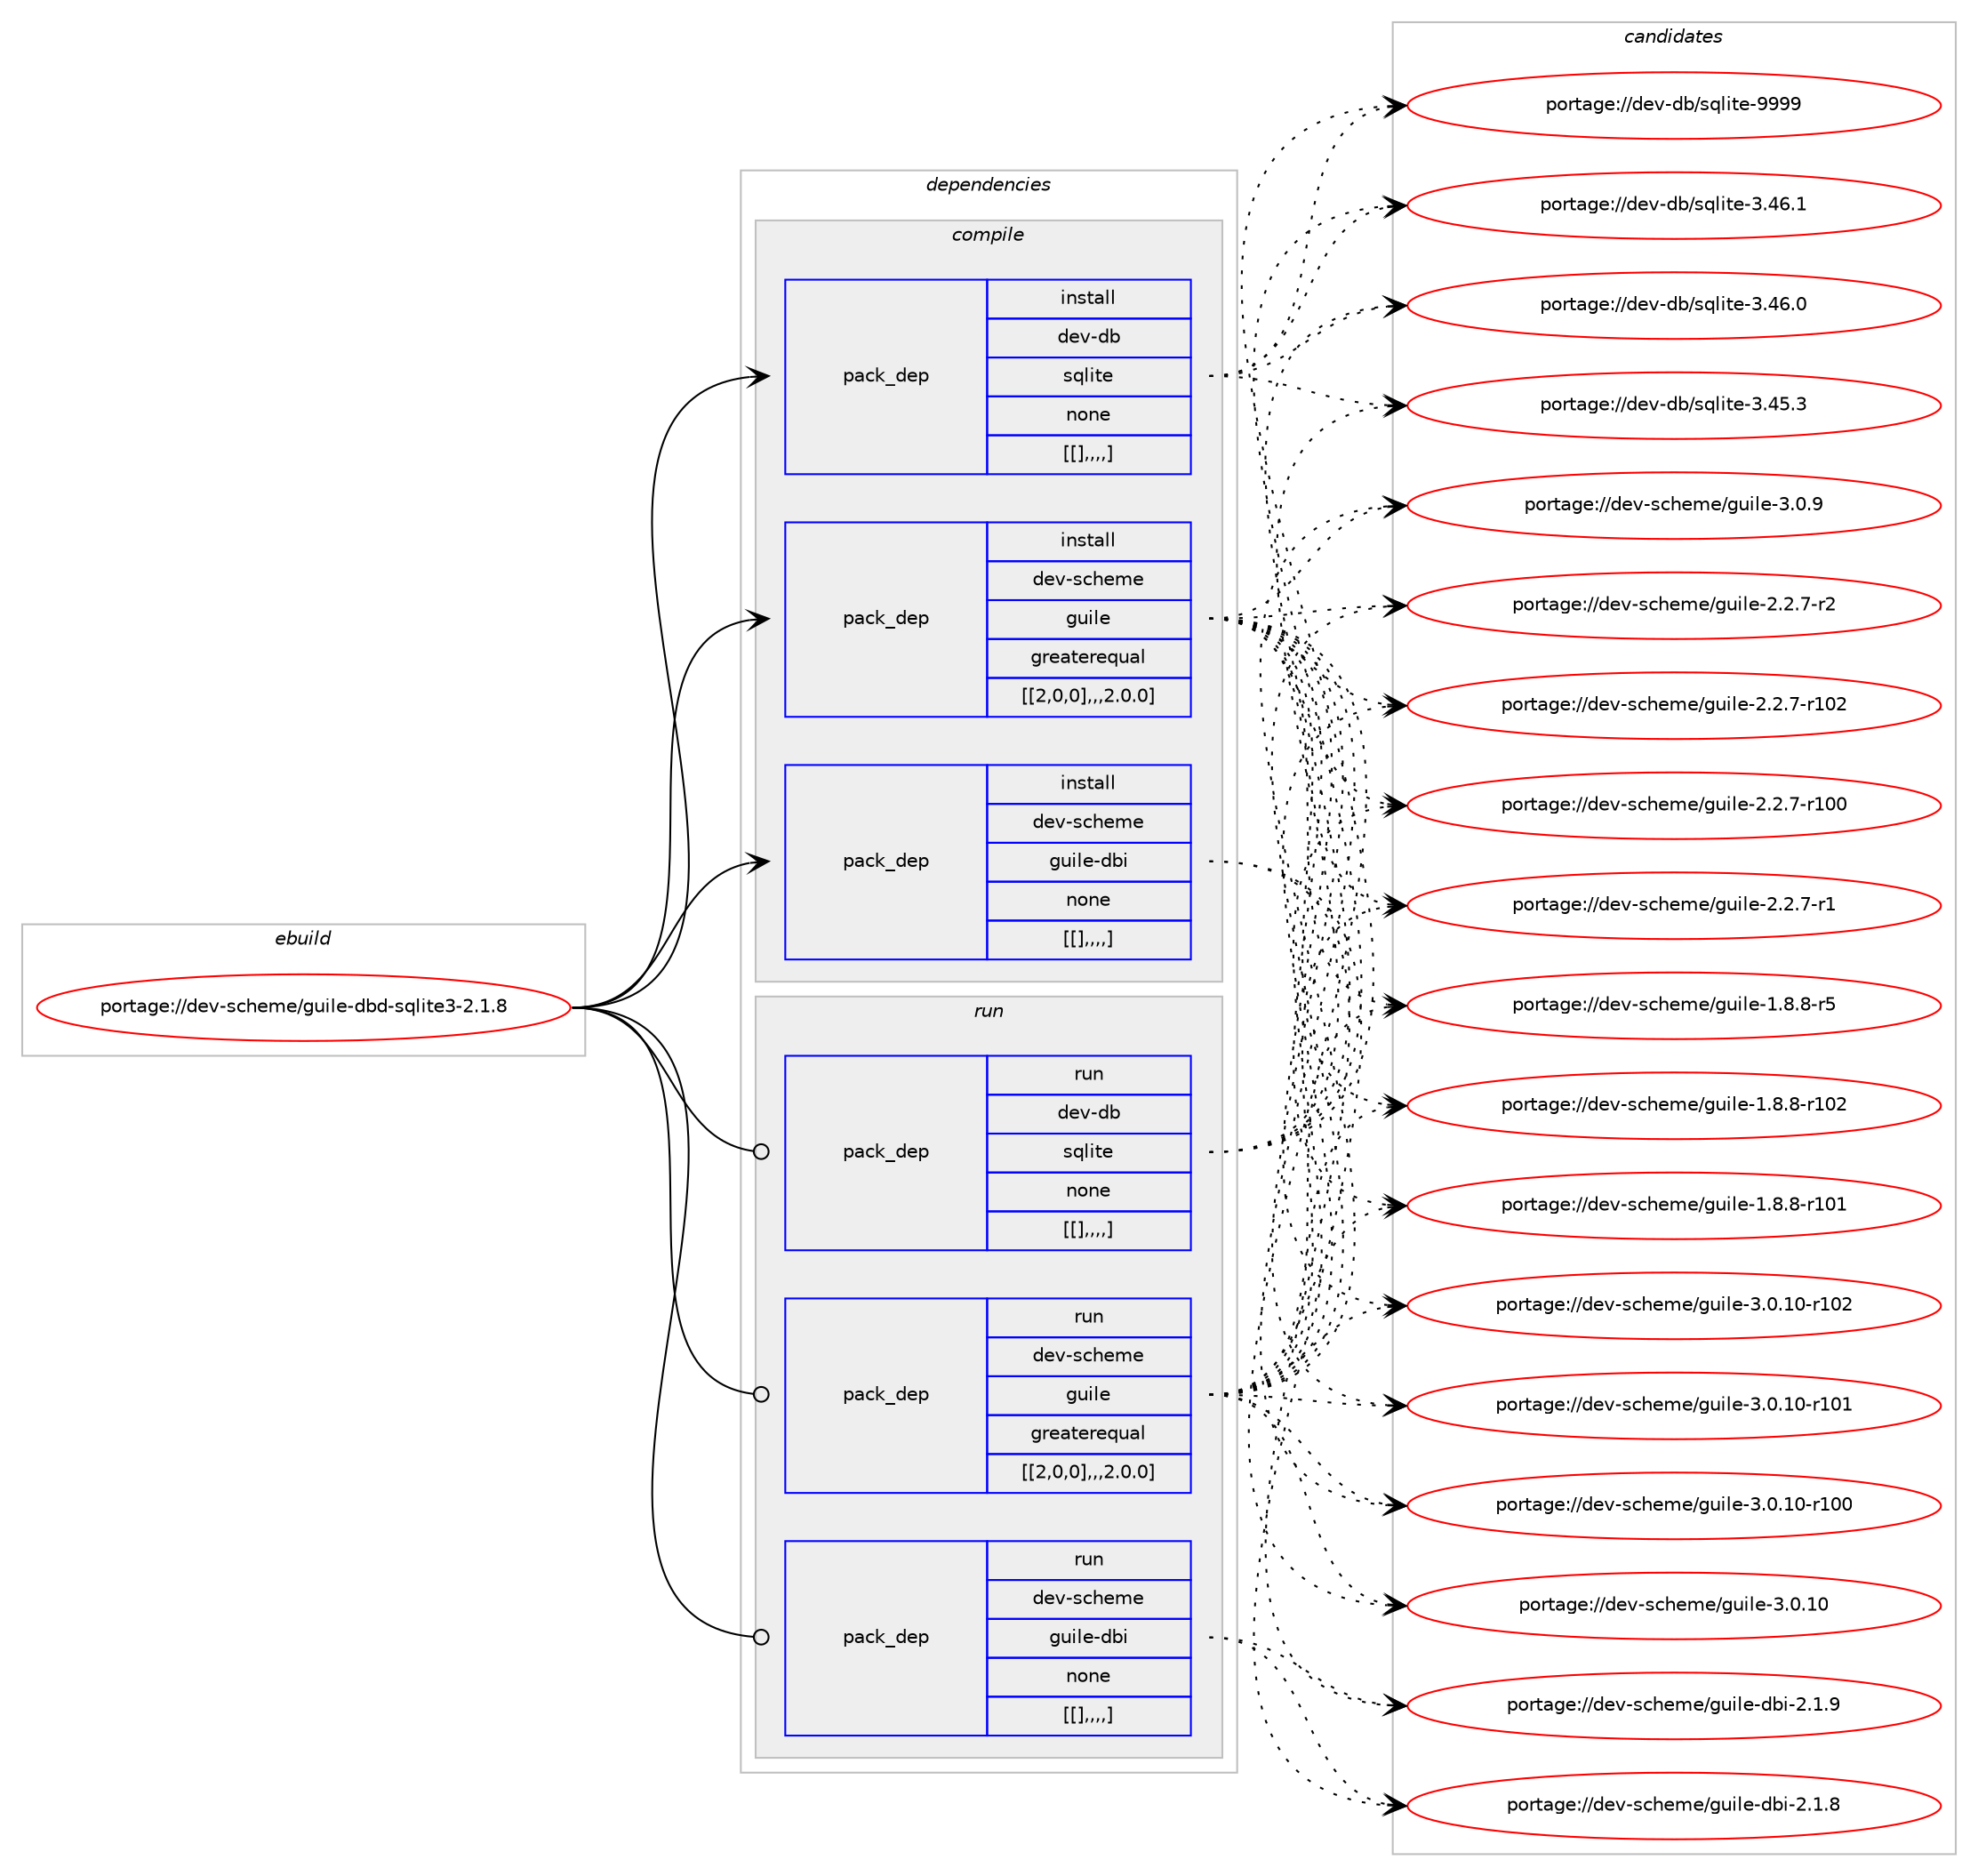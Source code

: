 digraph prolog {

# *************
# Graph options
# *************

newrank=true;
concentrate=true;
compound=true;
graph [rankdir=LR,fontname=Helvetica,fontsize=10,ranksep=1.5];#, ranksep=2.5, nodesep=0.2];
edge  [arrowhead=vee];
node  [fontname=Helvetica,fontsize=10];

# **********
# The ebuild
# **********

subgraph cluster_leftcol {
color=gray;
label=<<i>ebuild</i>>;
id [label="portage://dev-scheme/guile-dbd-sqlite3-2.1.8", color=red, width=4, href="../dev-scheme/guile-dbd-sqlite3-2.1.8.svg"];
}

# ****************
# The dependencies
# ****************

subgraph cluster_midcol {
color=gray;
label=<<i>dependencies</i>>;
subgraph cluster_compile {
fillcolor="#eeeeee";
style=filled;
label=<<i>compile</i>>;
subgraph pack155386 {
dependency220669 [label=<<TABLE BORDER="0" CELLBORDER="1" CELLSPACING="0" CELLPADDING="4" WIDTH="220"><TR><TD ROWSPAN="6" CELLPADDING="30">pack_dep</TD></TR><TR><TD WIDTH="110">install</TD></TR><TR><TD>dev-db</TD></TR><TR><TD>sqlite</TD></TR><TR><TD>none</TD></TR><TR><TD>[[],,,,]</TD></TR></TABLE>>, shape=none, color=blue];
}
id:e -> dependency220669:w [weight=20,style="solid",arrowhead="vee"];
subgraph pack155465 {
dependency220682 [label=<<TABLE BORDER="0" CELLBORDER="1" CELLSPACING="0" CELLPADDING="4" WIDTH="220"><TR><TD ROWSPAN="6" CELLPADDING="30">pack_dep</TD></TR><TR><TD WIDTH="110">install</TD></TR><TR><TD>dev-scheme</TD></TR><TR><TD>guile</TD></TR><TR><TD>greaterequal</TD></TR><TR><TD>[[2,0,0],,,2.0.0]</TD></TR></TABLE>>, shape=none, color=blue];
}
id:e -> dependency220682:w [weight=20,style="solid",arrowhead="vee"];
subgraph pack155469 {
dependency220697 [label=<<TABLE BORDER="0" CELLBORDER="1" CELLSPACING="0" CELLPADDING="4" WIDTH="220"><TR><TD ROWSPAN="6" CELLPADDING="30">pack_dep</TD></TR><TR><TD WIDTH="110">install</TD></TR><TR><TD>dev-scheme</TD></TR><TR><TD>guile-dbi</TD></TR><TR><TD>none</TD></TR><TR><TD>[[],,,,]</TD></TR></TABLE>>, shape=none, color=blue];
}
id:e -> dependency220697:w [weight=20,style="solid",arrowhead="vee"];
}
subgraph cluster_compileandrun {
fillcolor="#eeeeee";
style=filled;
label=<<i>compile and run</i>>;
}
subgraph cluster_run {
fillcolor="#eeeeee";
style=filled;
label=<<i>run</i>>;
subgraph pack155498 {
dependency220746 [label=<<TABLE BORDER="0" CELLBORDER="1" CELLSPACING="0" CELLPADDING="4" WIDTH="220"><TR><TD ROWSPAN="6" CELLPADDING="30">pack_dep</TD></TR><TR><TD WIDTH="110">run</TD></TR><TR><TD>dev-db</TD></TR><TR><TD>sqlite</TD></TR><TR><TD>none</TD></TR><TR><TD>[[],,,,]</TD></TR></TABLE>>, shape=none, color=blue];
}
id:e -> dependency220746:w [weight=20,style="solid",arrowhead="odot"];
subgraph pack155558 {
dependency220808 [label=<<TABLE BORDER="0" CELLBORDER="1" CELLSPACING="0" CELLPADDING="4" WIDTH="220"><TR><TD ROWSPAN="6" CELLPADDING="30">pack_dep</TD></TR><TR><TD WIDTH="110">run</TD></TR><TR><TD>dev-scheme</TD></TR><TR><TD>guile</TD></TR><TR><TD>greaterequal</TD></TR><TR><TD>[[2,0,0],,,2.0.0]</TD></TR></TABLE>>, shape=none, color=blue];
}
id:e -> dependency220808:w [weight=20,style="solid",arrowhead="odot"];
subgraph pack155584 {
dependency220897 [label=<<TABLE BORDER="0" CELLBORDER="1" CELLSPACING="0" CELLPADDING="4" WIDTH="220"><TR><TD ROWSPAN="6" CELLPADDING="30">pack_dep</TD></TR><TR><TD WIDTH="110">run</TD></TR><TR><TD>dev-scheme</TD></TR><TR><TD>guile-dbi</TD></TR><TR><TD>none</TD></TR><TR><TD>[[],,,,]</TD></TR></TABLE>>, shape=none, color=blue];
}
id:e -> dependency220897:w [weight=20,style="solid",arrowhead="odot"];
}
}

# **************
# The candidates
# **************

subgraph cluster_choices {
rank=same;
color=gray;
label=<<i>candidates</i>>;

subgraph choice155263 {
color=black;
nodesep=1;
choice1001011184510098471151131081051161014557575757 [label="portage://dev-db/sqlite-9999", color=red, width=4,href="../dev-db/sqlite-9999.svg"];
choice10010111845100984711511310810511610145514652544649 [label="portage://dev-db/sqlite-3.46.1", color=red, width=4,href="../dev-db/sqlite-3.46.1.svg"];
choice10010111845100984711511310810511610145514652544648 [label="portage://dev-db/sqlite-3.46.0", color=red, width=4,href="../dev-db/sqlite-3.46.0.svg"];
choice10010111845100984711511310810511610145514652534651 [label="portage://dev-db/sqlite-3.45.3", color=red, width=4,href="../dev-db/sqlite-3.45.3.svg"];
dependency220669:e -> choice1001011184510098471151131081051161014557575757:w [style=dotted,weight="100"];
dependency220669:e -> choice10010111845100984711511310810511610145514652544649:w [style=dotted,weight="100"];
dependency220669:e -> choice10010111845100984711511310810511610145514652544648:w [style=dotted,weight="100"];
dependency220669:e -> choice10010111845100984711511310810511610145514652534651:w [style=dotted,weight="100"];
}
subgraph choice155273 {
color=black;
nodesep=1;
choice1001011184511599104101109101471031171051081014551464846494845114494850 [label="portage://dev-scheme/guile-3.0.10-r102", color=red, width=4,href="../dev-scheme/guile-3.0.10-r102.svg"];
choice1001011184511599104101109101471031171051081014551464846494845114494849 [label="portage://dev-scheme/guile-3.0.10-r101", color=red, width=4,href="../dev-scheme/guile-3.0.10-r101.svg"];
choice1001011184511599104101109101471031171051081014551464846494845114494848 [label="portage://dev-scheme/guile-3.0.10-r100", color=red, width=4,href="../dev-scheme/guile-3.0.10-r100.svg"];
choice10010111845115991041011091014710311710510810145514648464948 [label="portage://dev-scheme/guile-3.0.10", color=red, width=4,href="../dev-scheme/guile-3.0.10.svg"];
choice100101118451159910410110910147103117105108101455146484657 [label="portage://dev-scheme/guile-3.0.9", color=red, width=4,href="../dev-scheme/guile-3.0.9.svg"];
choice1001011184511599104101109101471031171051081014550465046554511450 [label="portage://dev-scheme/guile-2.2.7-r2", color=red, width=4,href="../dev-scheme/guile-2.2.7-r2.svg"];
choice10010111845115991041011091014710311710510810145504650465545114494850 [label="portage://dev-scheme/guile-2.2.7-r102", color=red, width=4,href="../dev-scheme/guile-2.2.7-r102.svg"];
choice10010111845115991041011091014710311710510810145504650465545114494848 [label="portage://dev-scheme/guile-2.2.7-r100", color=red, width=4,href="../dev-scheme/guile-2.2.7-r100.svg"];
choice1001011184511599104101109101471031171051081014550465046554511449 [label="portage://dev-scheme/guile-2.2.7-r1", color=red, width=4,href="../dev-scheme/guile-2.2.7-r1.svg"];
choice1001011184511599104101109101471031171051081014549465646564511453 [label="portage://dev-scheme/guile-1.8.8-r5", color=red, width=4,href="../dev-scheme/guile-1.8.8-r5.svg"];
choice10010111845115991041011091014710311710510810145494656465645114494850 [label="portage://dev-scheme/guile-1.8.8-r102", color=red, width=4,href="../dev-scheme/guile-1.8.8-r102.svg"];
choice10010111845115991041011091014710311710510810145494656465645114494849 [label="portage://dev-scheme/guile-1.8.8-r101", color=red, width=4,href="../dev-scheme/guile-1.8.8-r101.svg"];
dependency220682:e -> choice1001011184511599104101109101471031171051081014551464846494845114494850:w [style=dotted,weight="100"];
dependency220682:e -> choice1001011184511599104101109101471031171051081014551464846494845114494849:w [style=dotted,weight="100"];
dependency220682:e -> choice1001011184511599104101109101471031171051081014551464846494845114494848:w [style=dotted,weight="100"];
dependency220682:e -> choice10010111845115991041011091014710311710510810145514648464948:w [style=dotted,weight="100"];
dependency220682:e -> choice100101118451159910410110910147103117105108101455146484657:w [style=dotted,weight="100"];
dependency220682:e -> choice1001011184511599104101109101471031171051081014550465046554511450:w [style=dotted,weight="100"];
dependency220682:e -> choice10010111845115991041011091014710311710510810145504650465545114494850:w [style=dotted,weight="100"];
dependency220682:e -> choice10010111845115991041011091014710311710510810145504650465545114494848:w [style=dotted,weight="100"];
dependency220682:e -> choice1001011184511599104101109101471031171051081014550465046554511449:w [style=dotted,weight="100"];
dependency220682:e -> choice1001011184511599104101109101471031171051081014549465646564511453:w [style=dotted,weight="100"];
dependency220682:e -> choice10010111845115991041011091014710311710510810145494656465645114494850:w [style=dotted,weight="100"];
dependency220682:e -> choice10010111845115991041011091014710311710510810145494656465645114494849:w [style=dotted,weight="100"];
}
subgraph choice155309 {
color=black;
nodesep=1;
choice1001011184511599104101109101471031171051081014510098105455046494657 [label="portage://dev-scheme/guile-dbi-2.1.9", color=red, width=4,href="../dev-scheme/guile-dbi-2.1.9.svg"];
choice1001011184511599104101109101471031171051081014510098105455046494656 [label="portage://dev-scheme/guile-dbi-2.1.8", color=red, width=4,href="../dev-scheme/guile-dbi-2.1.8.svg"];
dependency220697:e -> choice1001011184511599104101109101471031171051081014510098105455046494657:w [style=dotted,weight="100"];
dependency220697:e -> choice1001011184511599104101109101471031171051081014510098105455046494656:w [style=dotted,weight="100"];
}
subgraph choice155350 {
color=black;
nodesep=1;
choice1001011184510098471151131081051161014557575757 [label="portage://dev-db/sqlite-9999", color=red, width=4,href="../dev-db/sqlite-9999.svg"];
choice10010111845100984711511310810511610145514652544649 [label="portage://dev-db/sqlite-3.46.1", color=red, width=4,href="../dev-db/sqlite-3.46.1.svg"];
choice10010111845100984711511310810511610145514652544648 [label="portage://dev-db/sqlite-3.46.0", color=red, width=4,href="../dev-db/sqlite-3.46.0.svg"];
choice10010111845100984711511310810511610145514652534651 [label="portage://dev-db/sqlite-3.45.3", color=red, width=4,href="../dev-db/sqlite-3.45.3.svg"];
dependency220746:e -> choice1001011184510098471151131081051161014557575757:w [style=dotted,weight="100"];
dependency220746:e -> choice10010111845100984711511310810511610145514652544649:w [style=dotted,weight="100"];
dependency220746:e -> choice10010111845100984711511310810511610145514652544648:w [style=dotted,weight="100"];
dependency220746:e -> choice10010111845100984711511310810511610145514652534651:w [style=dotted,weight="100"];
}
subgraph choice155391 {
color=black;
nodesep=1;
choice1001011184511599104101109101471031171051081014551464846494845114494850 [label="portage://dev-scheme/guile-3.0.10-r102", color=red, width=4,href="../dev-scheme/guile-3.0.10-r102.svg"];
choice1001011184511599104101109101471031171051081014551464846494845114494849 [label="portage://dev-scheme/guile-3.0.10-r101", color=red, width=4,href="../dev-scheme/guile-3.0.10-r101.svg"];
choice1001011184511599104101109101471031171051081014551464846494845114494848 [label="portage://dev-scheme/guile-3.0.10-r100", color=red, width=4,href="../dev-scheme/guile-3.0.10-r100.svg"];
choice10010111845115991041011091014710311710510810145514648464948 [label="portage://dev-scheme/guile-3.0.10", color=red, width=4,href="../dev-scheme/guile-3.0.10.svg"];
choice100101118451159910410110910147103117105108101455146484657 [label="portage://dev-scheme/guile-3.0.9", color=red, width=4,href="../dev-scheme/guile-3.0.9.svg"];
choice1001011184511599104101109101471031171051081014550465046554511450 [label="portage://dev-scheme/guile-2.2.7-r2", color=red, width=4,href="../dev-scheme/guile-2.2.7-r2.svg"];
choice10010111845115991041011091014710311710510810145504650465545114494850 [label="portage://dev-scheme/guile-2.2.7-r102", color=red, width=4,href="../dev-scheme/guile-2.2.7-r102.svg"];
choice10010111845115991041011091014710311710510810145504650465545114494848 [label="portage://dev-scheme/guile-2.2.7-r100", color=red, width=4,href="../dev-scheme/guile-2.2.7-r100.svg"];
choice1001011184511599104101109101471031171051081014550465046554511449 [label="portage://dev-scheme/guile-2.2.7-r1", color=red, width=4,href="../dev-scheme/guile-2.2.7-r1.svg"];
choice1001011184511599104101109101471031171051081014549465646564511453 [label="portage://dev-scheme/guile-1.8.8-r5", color=red, width=4,href="../dev-scheme/guile-1.8.8-r5.svg"];
choice10010111845115991041011091014710311710510810145494656465645114494850 [label="portage://dev-scheme/guile-1.8.8-r102", color=red, width=4,href="../dev-scheme/guile-1.8.8-r102.svg"];
choice10010111845115991041011091014710311710510810145494656465645114494849 [label="portage://dev-scheme/guile-1.8.8-r101", color=red, width=4,href="../dev-scheme/guile-1.8.8-r101.svg"];
dependency220808:e -> choice1001011184511599104101109101471031171051081014551464846494845114494850:w [style=dotted,weight="100"];
dependency220808:e -> choice1001011184511599104101109101471031171051081014551464846494845114494849:w [style=dotted,weight="100"];
dependency220808:e -> choice1001011184511599104101109101471031171051081014551464846494845114494848:w [style=dotted,weight="100"];
dependency220808:e -> choice10010111845115991041011091014710311710510810145514648464948:w [style=dotted,weight="100"];
dependency220808:e -> choice100101118451159910410110910147103117105108101455146484657:w [style=dotted,weight="100"];
dependency220808:e -> choice1001011184511599104101109101471031171051081014550465046554511450:w [style=dotted,weight="100"];
dependency220808:e -> choice10010111845115991041011091014710311710510810145504650465545114494850:w [style=dotted,weight="100"];
dependency220808:e -> choice10010111845115991041011091014710311710510810145504650465545114494848:w [style=dotted,weight="100"];
dependency220808:e -> choice1001011184511599104101109101471031171051081014550465046554511449:w [style=dotted,weight="100"];
dependency220808:e -> choice1001011184511599104101109101471031171051081014549465646564511453:w [style=dotted,weight="100"];
dependency220808:e -> choice10010111845115991041011091014710311710510810145494656465645114494850:w [style=dotted,weight="100"];
dependency220808:e -> choice10010111845115991041011091014710311710510810145494656465645114494849:w [style=dotted,weight="100"];
}
subgraph choice155406 {
color=black;
nodesep=1;
choice1001011184511599104101109101471031171051081014510098105455046494657 [label="portage://dev-scheme/guile-dbi-2.1.9", color=red, width=4,href="../dev-scheme/guile-dbi-2.1.9.svg"];
choice1001011184511599104101109101471031171051081014510098105455046494656 [label="portage://dev-scheme/guile-dbi-2.1.8", color=red, width=4,href="../dev-scheme/guile-dbi-2.1.8.svg"];
dependency220897:e -> choice1001011184511599104101109101471031171051081014510098105455046494657:w [style=dotted,weight="100"];
dependency220897:e -> choice1001011184511599104101109101471031171051081014510098105455046494656:w [style=dotted,weight="100"];
}
}

}
